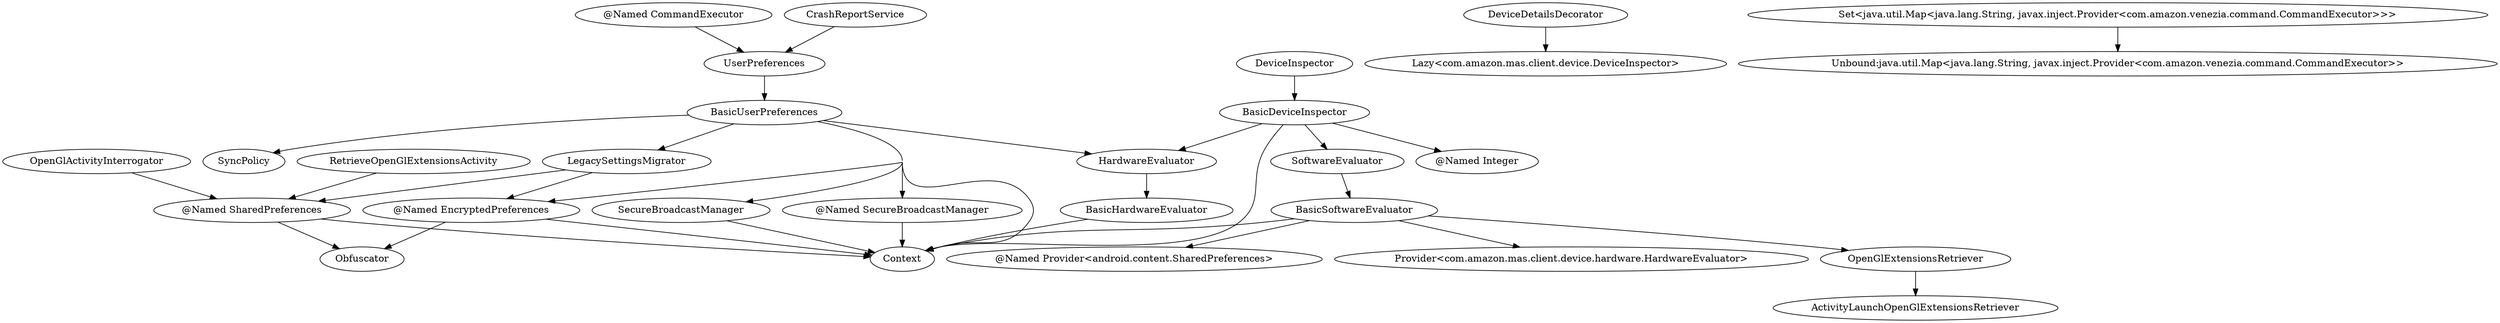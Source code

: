 digraph G1 {
  concentrate = true;
  n2 [label="@Named CommandExecutor"];
  n2 -> UserPreferences;
  n3 [label="@Named EncryptedPreferences"];
  n3 -> Context;
  n3 -> Obfuscator;
  n4 [label="@Named SecureBroadcastManager"];
  n4 -> Context;
  n5 [label="@Named SharedPreferences"];
  n5 -> Context;
  n5 -> Obfuscator;
  n6 [label="@Named Integer"];
  BasicDeviceInspector -> n6;
  BasicDeviceInspector -> Context;
  BasicDeviceInspector -> HardwareEvaluator;
  BasicDeviceInspector -> SoftwareEvaluator;
  BasicHardwareEvaluator -> Context;
  n7 [label="@Named Provider<android.content.SharedPreferences>"];
  BasicSoftwareEvaluator -> n7;
  n8 [label="Provider<com.amazon.mas.client.device.hardware.HardwareEvaluator>"];
  BasicSoftwareEvaluator -> n8;
  BasicSoftwareEvaluator -> Context;
  BasicSoftwareEvaluator -> OpenGlExtensionsRetriever;
  BasicUserPreferences -> SecureBroadcastManager;
  BasicUserPreferences -> LegacySettingsMigrator;
  BasicUserPreferences -> n4;
  BasicUserPreferences -> n3;
  BasicUserPreferences -> Context;
  BasicUserPreferences -> HardwareEvaluator;
  BasicUserPreferences -> SyncPolicy;
  CrashReportService -> UserPreferences;
  n9 [label="Lazy<com.amazon.mas.client.device.DeviceInspector>"];
  DeviceDetailsDecorator -> n9;
  DeviceInspector -> BasicDeviceInspector;
  HardwareEvaluator -> BasicHardwareEvaluator;
  LegacySettingsMigrator -> n5;
  LegacySettingsMigrator -> n3;
  OpenGlActivityInterrogator -> n5;
  OpenGlExtensionsRetriever -> ActivityLaunchOpenGlExtensionsRetriever;
  RetrieveOpenGlExtensionsActivity -> n5;
  SecureBroadcastManager -> Context;
  n10 [label="Set<java.util.Map<java.lang.String, javax.inject.Provider<com.amazon.venezia.command.CommandExecutor>>>"];
  n11 [label="Unbound:java.util.Map<java.lang.String, javax.inject.Provider<com.amazon.venezia.command.CommandExecutor>>"];
  n10 -> n11;
  SoftwareEvaluator -> BasicSoftwareEvaluator;
  UserPreferences -> BasicUserPreferences;
}
